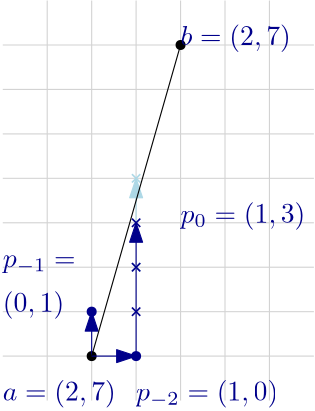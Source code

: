 <?xml version="1.0"?>
<!DOCTYPE ipe SYSTEM "ipe.dtd">
<ipe version="70005" creator="Ipe 7.1.3">
<info created="D:20130609114342" modified="D:20130609114645"/>
<ipestyle name="basic">
<symbol name="arrow/arc(spx)">
<path stroke="sym-stroke" fill="sym-stroke" pen="sym-pen">
0 0 m
-1 0.333 l
-1 -0.333 l
h
</path>
</symbol>
<symbol name="arrow/farc(spx)">
<path stroke="sym-stroke" fill="white" pen="sym-pen">
0 0 m
-1 0.333 l
-1 -0.333 l
h
</path>
</symbol>
<symbol name="mark/circle(sx)" transformations="translations">
<path fill="sym-stroke">
0.6 0 0 0.6 0 0 e
0.4 0 0 0.4 0 0 e
</path>
</symbol>
<symbol name="mark/disk(sx)" transformations="translations">
<path fill="sym-stroke">
0.6 0 0 0.6 0 0 e
</path>
</symbol>
<symbol name="mark/fdisk(sfx)" transformations="translations">
<group>
<path fill="sym-fill">
0.5 0 0 0.5 0 0 e
</path>
<path fill="sym-stroke" fillrule="eofill">
0.6 0 0 0.6 0 0 e
0.4 0 0 0.4 0 0 e
</path>
</group>
</symbol>
<symbol name="mark/box(sx)" transformations="translations">
<path fill="sym-stroke" fillrule="eofill">
-0.6 -0.6 m
0.6 -0.6 l
0.6 0.6 l
-0.6 0.6 l
h
-0.4 -0.4 m
0.4 -0.4 l
0.4 0.4 l
-0.4 0.4 l
h
</path>
</symbol>
<symbol name="mark/square(sx)" transformations="translations">
<path fill="sym-stroke">
-0.6 -0.6 m
0.6 -0.6 l
0.6 0.6 l
-0.6 0.6 l
h
</path>
</symbol>
<symbol name="mark/fsquare(sfx)" transformations="translations">
<group>
<path fill="sym-fill">
-0.5 -0.5 m
0.5 -0.5 l
0.5 0.5 l
-0.5 0.5 l
h
</path>
<path fill="sym-stroke" fillrule="eofill">
-0.6 -0.6 m
0.6 -0.6 l
0.6 0.6 l
-0.6 0.6 l
h
-0.4 -0.4 m
0.4 -0.4 l
0.4 0.4 l
-0.4 0.4 l
h
</path>
</group>
</symbol>
<symbol name="mark/cross(sx)" transformations="translations">
<group>
<path fill="sym-stroke">
-0.43 -0.57 m
0.57 0.43 l
0.43 0.57 l
-0.57 -0.43 l
h
</path>
<path fill="sym-stroke">
-0.43 0.57 m
0.57 -0.43 l
0.43 -0.57 l
-0.57 0.43 l
h
</path>
</group>
</symbol>
<symbol name="arrow/fnormal(spx)">
<path stroke="sym-stroke" fill="white" pen="sym-pen">
0 0 m
-1 0.333 l
-1 -0.333 l
h
</path>
</symbol>
<symbol name="arrow/pointed(spx)">
<path stroke="sym-stroke" fill="sym-stroke" pen="sym-pen">
0 0 m
-1 0.333 l
-0.8 0 l
-1 -0.333 l
h
</path>
</symbol>
<symbol name="arrow/fpointed(spx)">
<path stroke="sym-stroke" fill="white" pen="sym-pen">
0 0 m
-1 0.333 l
-0.8 0 l
-1 -0.333 l
h
</path>
</symbol>
<symbol name="arrow/linear(spx)">
<path stroke="sym-stroke" pen="sym-pen">
-1 0.333 m
0 0 l
-1 -0.333 l
</path>
</symbol>
<symbol name="arrow/fdouble(spx)">
<path stroke="sym-stroke" fill="white" pen="sym-pen">
0 0 m
-1 0.333 l
-1 -0.333 l
h
-1 0 m
-2 0.333 l
-2 -0.333 l
h
</path>
</symbol>
<symbol name="arrow/double(spx)">
<path stroke="sym-stroke" fill="sym-stroke" pen="sym-pen">
0 0 m
-1 0.333 l
-1 -0.333 l
h
-1 0 m
-2 0.333 l
-2 -0.333 l
h
</path>
</symbol>
<pen name="heavier" value="0.8"/>
<pen name="fat" value="1.2"/>
<pen name="ultrafat" value="2"/>
<symbolsize name="large" value="5"/>
<symbolsize name="small" value="2"/>
<symbolsize name="tiny" value="1.1"/>
<arrowsize name="large" value="10"/>
<arrowsize name="small" value="5"/>
<arrowsize name="tiny" value="3"/>
<color name="red" value="1 0 0"/>
<color name="green" value="0 1 0"/>
<color name="blue" value="0 0 1"/>
<color name="yellow" value="1 1 0"/>
<color name="orange" value="1 0.647 0"/>
<color name="gold" value="1 0.843 0"/>
<color name="purple" value="0.627 0.125 0.941"/>
<color name="gray" value="0.745"/>
<color name="brown" value="0.647 0.165 0.165"/>
<color name="navy" value="0 0 0.502"/>
<color name="pink" value="1 0.753 0.796"/>
<color name="seagreen" value="0.18 0.545 0.341"/>
<color name="turquoise" value="0.251 0.878 0.816"/>
<color name="violet" value="0.933 0.51 0.933"/>
<color name="darkblue" value="0 0 0.545"/>
<color name="darkcyan" value="0 0.545 0.545"/>
<color name="darkgray" value="0.663"/>
<color name="darkgreen" value="0 0.392 0"/>
<color name="darkmagenta" value="0.545 0 0.545"/>
<color name="darkorange" value="1 0.549 0"/>
<color name="darkred" value="0.545 0 0"/>
<color name="lightblue" value="0.678 0.847 0.902"/>
<color name="lightcyan" value="0.878 1 1"/>
<color name="lightgray" value="0.827"/>
<color name="lightgreen" value="0.565 0.933 0.565"/>
<color name="lightyellow" value="1 1 0.878"/>
<dashstyle name="dashed" value="[4] 0"/>
<dashstyle name="dotted" value="[1 3] 0"/>
<dashstyle name="dash dotted" value="[4 2 1 2] 0"/>
<dashstyle name="dash dot dotted" value="[4 2 1 2 1 2] 0"/>
<textsize name="large" value="\large"/>
<textsize name="Large" value="\Large"/>
<textsize name="LARGE" value="\LARGE"/>
<textsize name="huge" value="\huge"/>
<textsize name="Huge" value="\Huge"/>
<textsize name="small" value="\small"/>
<textsize name="footnote" value="\footnotesize"/>
<textsize name="tiny" value="\tiny"/>
<textstyle name="center" begin="\begin{center}" end="\end{center}"/>
<textstyle name="itemize" begin="\begin{itemize}" end="\end{itemize}"/>
<textstyle name="item" begin="\begin{itemize}\item{}" end="\end{itemize}"/>
<gridsize name="4 pts" value="4"/>
<gridsize name="8 pts (~3 mm)" value="8"/>
<gridsize name="16 pts (~6 mm)" value="16"/>
<gridsize name="32 pts (~12 mm)" value="32"/>
<gridsize name="10 pts (~3.5 mm)" value="10"/>
<gridsize name="20 pts (~7 mm)" value="20"/>
<gridsize name="14 pts (~5 mm)" value="14"/>
<gridsize name="28 pts (~10 mm)" value="28"/>
<gridsize name="56 pts (~20 mm)" value="56"/>
<anglesize name="90 deg" value="90"/>
<anglesize name="60 deg" value="60"/>
<anglesize name="45 deg" value="45"/>
<anglesize name="30 deg" value="30"/>
<anglesize name="22.5 deg" value="22.5"/>
<tiling name="falling" angle="-60" step="4" width="1"/>
<tiling name="rising" angle="30" step="4" width="1"/>
</ipestyle>
<page>
<layer name="alpha"/>
<view layers="alpha" active="alpha"/>
<path layer="alpha" stroke="lightgray">
336 448 m
224 448 l
</path>
<path stroke="lightgray">
336 464 m
224 464 l
</path>
<path stroke="lightgray">
336 480 m
224 480 l
</path>
<path stroke="lightgray">
336 496 m
224 496 l
</path>
<path stroke="lightgray">
336 512 m
224 512 l
</path>
<path stroke="lightgray">
336 528 m
224 528 l
</path>
<path stroke="lightgray">
224 544 m
336 544 l
</path>
<path stroke="lightgray">
224 560 m
336 560 l
</path>
<path stroke="lightgray">
320 432 m
320 576 l
</path>
<path stroke="lightgray">
304 576 m
304 432 l
</path>
<path stroke="lightgray">
288 432 m
288 576 l
</path>
<path stroke="lightgray">
272 576 m
272 432 l
</path>
<path stroke="lightgray">
256 432 m
256 576 l
</path>
<path stroke="lightgray">
240 576 m
240 432 l
</path>
<use name="mark/disk(sx)" pos="256 448" size="normal" stroke="black"/>
<use name="mark/disk(sx)" pos="288 560" size="normal" stroke="black"/>
<text matrix="1 0 0 1 -16 0" transformations="translations" pos="240 432" stroke="darkblue" type="label" width="40.689" height="7.473" depth="2.49" valign="baseline">$a=(2,7)$</text>
<path stroke="darkblue" arrow="normal/normal">
256 448 m
272 448 l
</path>
<path stroke="darkblue" arrow="normal/normal">
256 448 m
256 464 l
</path>
<text transformations="translations" pos="272 432" stroke="darkblue" type="label" width="51.131" height="7.473" depth="2.49" valign="baseline">$p_{-2} = (1,0)$</text>
<text matrix="1 0 0 1 16 16" transformations="translations" pos="208 464" stroke="darkblue" type="label" width="26.225" height="4.294" depth="2.32" valign="baseline">$p_{-1} =$</text>
<use name="mark/disk(sx)" pos="256 464" size="normal" stroke="darkblue"/>
<text matrix="1 0 0 1 -16 0" transformations="translations" pos="304 560" stroke="darkblue" type="label" width="39.698" height="7.473" depth="2.49" valign="baseline">$b=(2,7)$</text>
<text matrix="1 0 0 1 -16 0" transformations="translations" pos="240 464" stroke="darkblue" type="label" width="22.139" height="7.473" depth="2.49" valign="baseline">$(0,1)$</text>
<use name="mark/disk(sx)" pos="272 448" size="normal" stroke="darkblue"/>
<path stroke="darkblue" arrow="normal/normal">
272 448 m
272 496 l
</path>
<path stroke="lightblue" arrow="normal/normal">
272 496 m
272 512 l
</path>
<use name="mark/cross(sx)" pos="272 512" size="normal" stroke="lightblue"/>
<use name="mark/cross(sx)" pos="272 480" size="normal" stroke="lightblue"/>
<use name="mark/cross(sx)" pos="272 480" size="normal" stroke="darkblue"/>
<use name="mark/cross(sx)" pos="272 464" size="normal" stroke="darkblue"/>
<use name="mark/cross(sx)" pos="272 496" size="normal" stroke="darkblue"/>
<path stroke="black">
256 448 m
288 560 l
</path>
<text transformations="translations" pos="288 496" stroke="darkblue" type="label" width="44.904" height="7.473" depth="2.49" valign="baseline">$p_{0}=(1,3)$</text>
</page>
</ipe>
